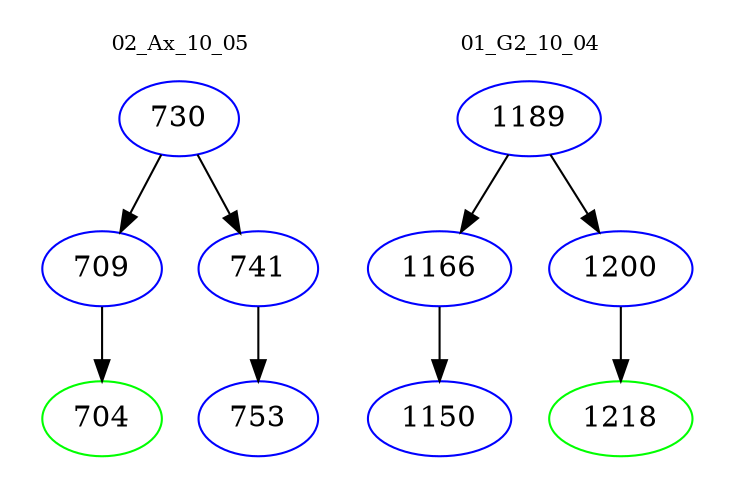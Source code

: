 digraph{
subgraph cluster_0 {
color = white
label = "02_Ax_10_05";
fontsize=10;
T0_730 [label="730", color="blue"]
T0_730 -> T0_709 [color="black"]
T0_709 [label="709", color="blue"]
T0_709 -> T0_704 [color="black"]
T0_704 [label="704", color="green"]
T0_730 -> T0_741 [color="black"]
T0_741 [label="741", color="blue"]
T0_741 -> T0_753 [color="black"]
T0_753 [label="753", color="blue"]
}
subgraph cluster_1 {
color = white
label = "01_G2_10_04";
fontsize=10;
T1_1189 [label="1189", color="blue"]
T1_1189 -> T1_1166 [color="black"]
T1_1166 [label="1166", color="blue"]
T1_1166 -> T1_1150 [color="black"]
T1_1150 [label="1150", color="blue"]
T1_1189 -> T1_1200 [color="black"]
T1_1200 [label="1200", color="blue"]
T1_1200 -> T1_1218 [color="black"]
T1_1218 [label="1218", color="green"]
}
}
